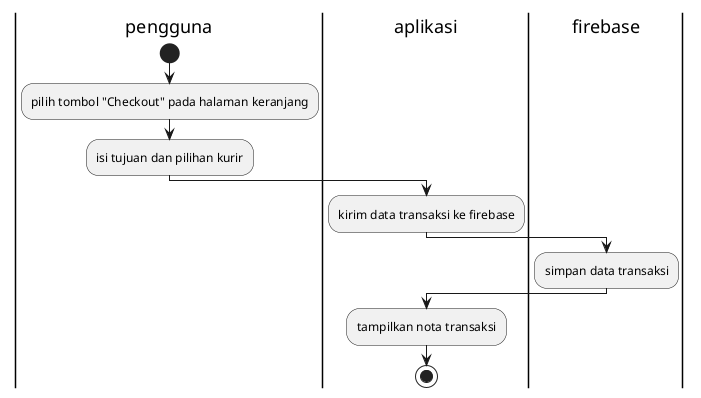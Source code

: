 @startuml

|pengguna|
start
:pilih tombol "Checkout" pada halaman keranjang;
:isi tujuan dan pilihan kurir;

|aplikasi|
:kirim data transaksi ke firebase;

|firebase|
:simpan data transaksi;

|aplikasi|
:tampilkan nota transaksi;
stop

@enduml
